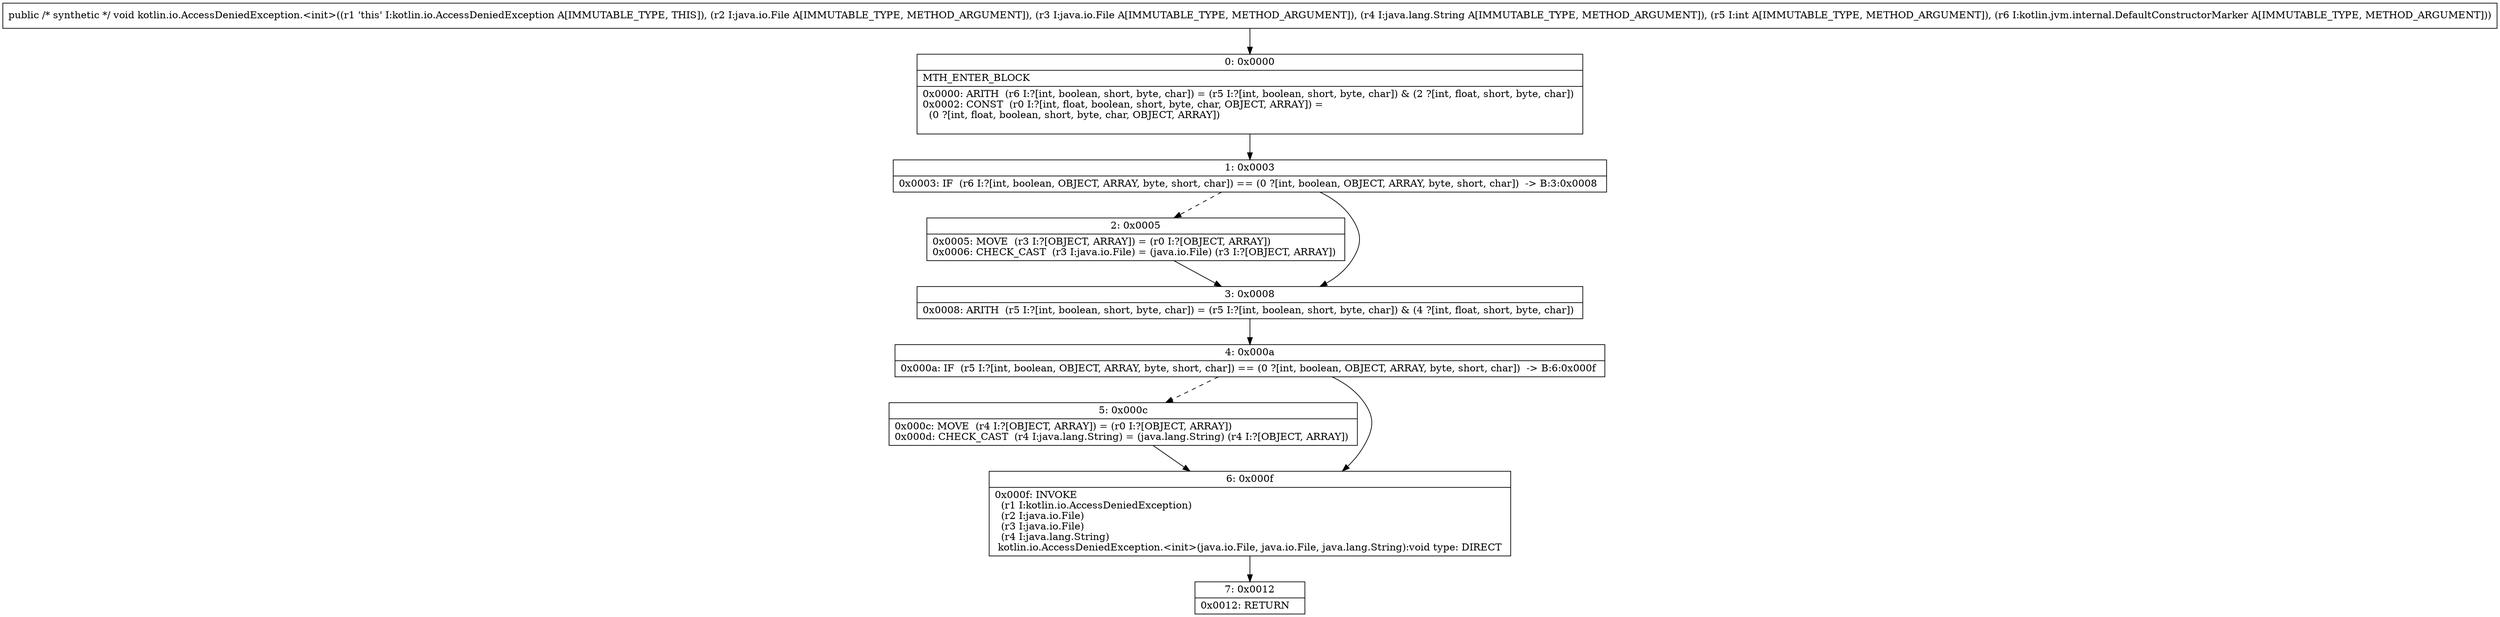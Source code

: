 digraph "CFG forkotlin.io.AccessDeniedException.\<init\>(Ljava\/io\/File;Ljava\/io\/File;Ljava\/lang\/String;ILkotlin\/jvm\/internal\/DefaultConstructorMarker;)V" {
Node_0 [shape=record,label="{0\:\ 0x0000|MTH_ENTER_BLOCK\l|0x0000: ARITH  (r6 I:?[int, boolean, short, byte, char]) = (r5 I:?[int, boolean, short, byte, char]) & (2 ?[int, float, short, byte, char]) \l0x0002: CONST  (r0 I:?[int, float, boolean, short, byte, char, OBJECT, ARRAY]) = \l  (0 ?[int, float, boolean, short, byte, char, OBJECT, ARRAY])\l \l}"];
Node_1 [shape=record,label="{1\:\ 0x0003|0x0003: IF  (r6 I:?[int, boolean, OBJECT, ARRAY, byte, short, char]) == (0 ?[int, boolean, OBJECT, ARRAY, byte, short, char])  \-\> B:3:0x0008 \l}"];
Node_2 [shape=record,label="{2\:\ 0x0005|0x0005: MOVE  (r3 I:?[OBJECT, ARRAY]) = (r0 I:?[OBJECT, ARRAY]) \l0x0006: CHECK_CAST  (r3 I:java.io.File) = (java.io.File) (r3 I:?[OBJECT, ARRAY]) \l}"];
Node_3 [shape=record,label="{3\:\ 0x0008|0x0008: ARITH  (r5 I:?[int, boolean, short, byte, char]) = (r5 I:?[int, boolean, short, byte, char]) & (4 ?[int, float, short, byte, char]) \l}"];
Node_4 [shape=record,label="{4\:\ 0x000a|0x000a: IF  (r5 I:?[int, boolean, OBJECT, ARRAY, byte, short, char]) == (0 ?[int, boolean, OBJECT, ARRAY, byte, short, char])  \-\> B:6:0x000f \l}"];
Node_5 [shape=record,label="{5\:\ 0x000c|0x000c: MOVE  (r4 I:?[OBJECT, ARRAY]) = (r0 I:?[OBJECT, ARRAY]) \l0x000d: CHECK_CAST  (r4 I:java.lang.String) = (java.lang.String) (r4 I:?[OBJECT, ARRAY]) \l}"];
Node_6 [shape=record,label="{6\:\ 0x000f|0x000f: INVOKE  \l  (r1 I:kotlin.io.AccessDeniedException)\l  (r2 I:java.io.File)\l  (r3 I:java.io.File)\l  (r4 I:java.lang.String)\l kotlin.io.AccessDeniedException.\<init\>(java.io.File, java.io.File, java.lang.String):void type: DIRECT \l}"];
Node_7 [shape=record,label="{7\:\ 0x0012|0x0012: RETURN   \l}"];
MethodNode[shape=record,label="{public \/* synthetic *\/ void kotlin.io.AccessDeniedException.\<init\>((r1 'this' I:kotlin.io.AccessDeniedException A[IMMUTABLE_TYPE, THIS]), (r2 I:java.io.File A[IMMUTABLE_TYPE, METHOD_ARGUMENT]), (r3 I:java.io.File A[IMMUTABLE_TYPE, METHOD_ARGUMENT]), (r4 I:java.lang.String A[IMMUTABLE_TYPE, METHOD_ARGUMENT]), (r5 I:int A[IMMUTABLE_TYPE, METHOD_ARGUMENT]), (r6 I:kotlin.jvm.internal.DefaultConstructorMarker A[IMMUTABLE_TYPE, METHOD_ARGUMENT])) }"];
MethodNode -> Node_0;
Node_0 -> Node_1;
Node_1 -> Node_2[style=dashed];
Node_1 -> Node_3;
Node_2 -> Node_3;
Node_3 -> Node_4;
Node_4 -> Node_5[style=dashed];
Node_4 -> Node_6;
Node_5 -> Node_6;
Node_6 -> Node_7;
}

